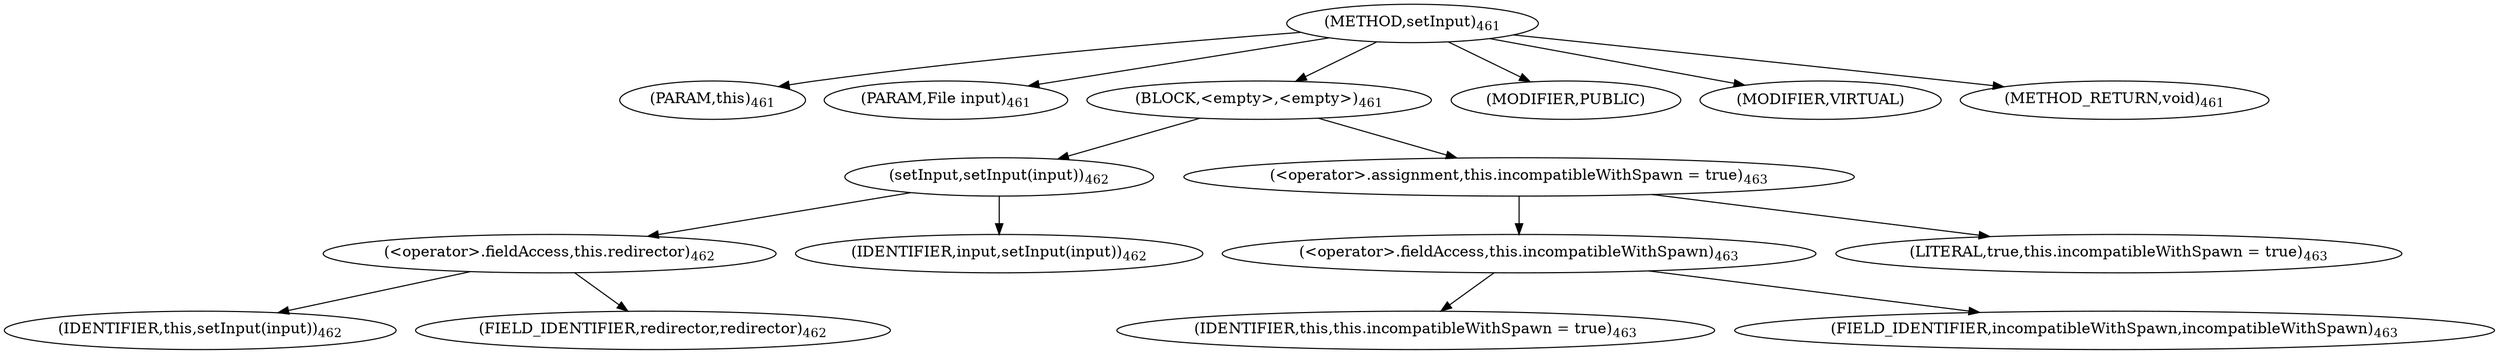 digraph "setInput" {  
"895" [label = <(METHOD,setInput)<SUB>461</SUB>> ]
"896" [label = <(PARAM,this)<SUB>461</SUB>> ]
"897" [label = <(PARAM,File input)<SUB>461</SUB>> ]
"898" [label = <(BLOCK,&lt;empty&gt;,&lt;empty&gt;)<SUB>461</SUB>> ]
"899" [label = <(setInput,setInput(input))<SUB>462</SUB>> ]
"900" [label = <(&lt;operator&gt;.fieldAccess,this.redirector)<SUB>462</SUB>> ]
"901" [label = <(IDENTIFIER,this,setInput(input))<SUB>462</SUB>> ]
"902" [label = <(FIELD_IDENTIFIER,redirector,redirector)<SUB>462</SUB>> ]
"903" [label = <(IDENTIFIER,input,setInput(input))<SUB>462</SUB>> ]
"904" [label = <(&lt;operator&gt;.assignment,this.incompatibleWithSpawn = true)<SUB>463</SUB>> ]
"905" [label = <(&lt;operator&gt;.fieldAccess,this.incompatibleWithSpawn)<SUB>463</SUB>> ]
"906" [label = <(IDENTIFIER,this,this.incompatibleWithSpawn = true)<SUB>463</SUB>> ]
"907" [label = <(FIELD_IDENTIFIER,incompatibleWithSpawn,incompatibleWithSpawn)<SUB>463</SUB>> ]
"908" [label = <(LITERAL,true,this.incompatibleWithSpawn = true)<SUB>463</SUB>> ]
"909" [label = <(MODIFIER,PUBLIC)> ]
"910" [label = <(MODIFIER,VIRTUAL)> ]
"911" [label = <(METHOD_RETURN,void)<SUB>461</SUB>> ]
  "895" -> "896" 
  "895" -> "897" 
  "895" -> "898" 
  "895" -> "909" 
  "895" -> "910" 
  "895" -> "911" 
  "898" -> "899" 
  "898" -> "904" 
  "899" -> "900" 
  "899" -> "903" 
  "900" -> "901" 
  "900" -> "902" 
  "904" -> "905" 
  "904" -> "908" 
  "905" -> "906" 
  "905" -> "907" 
}
